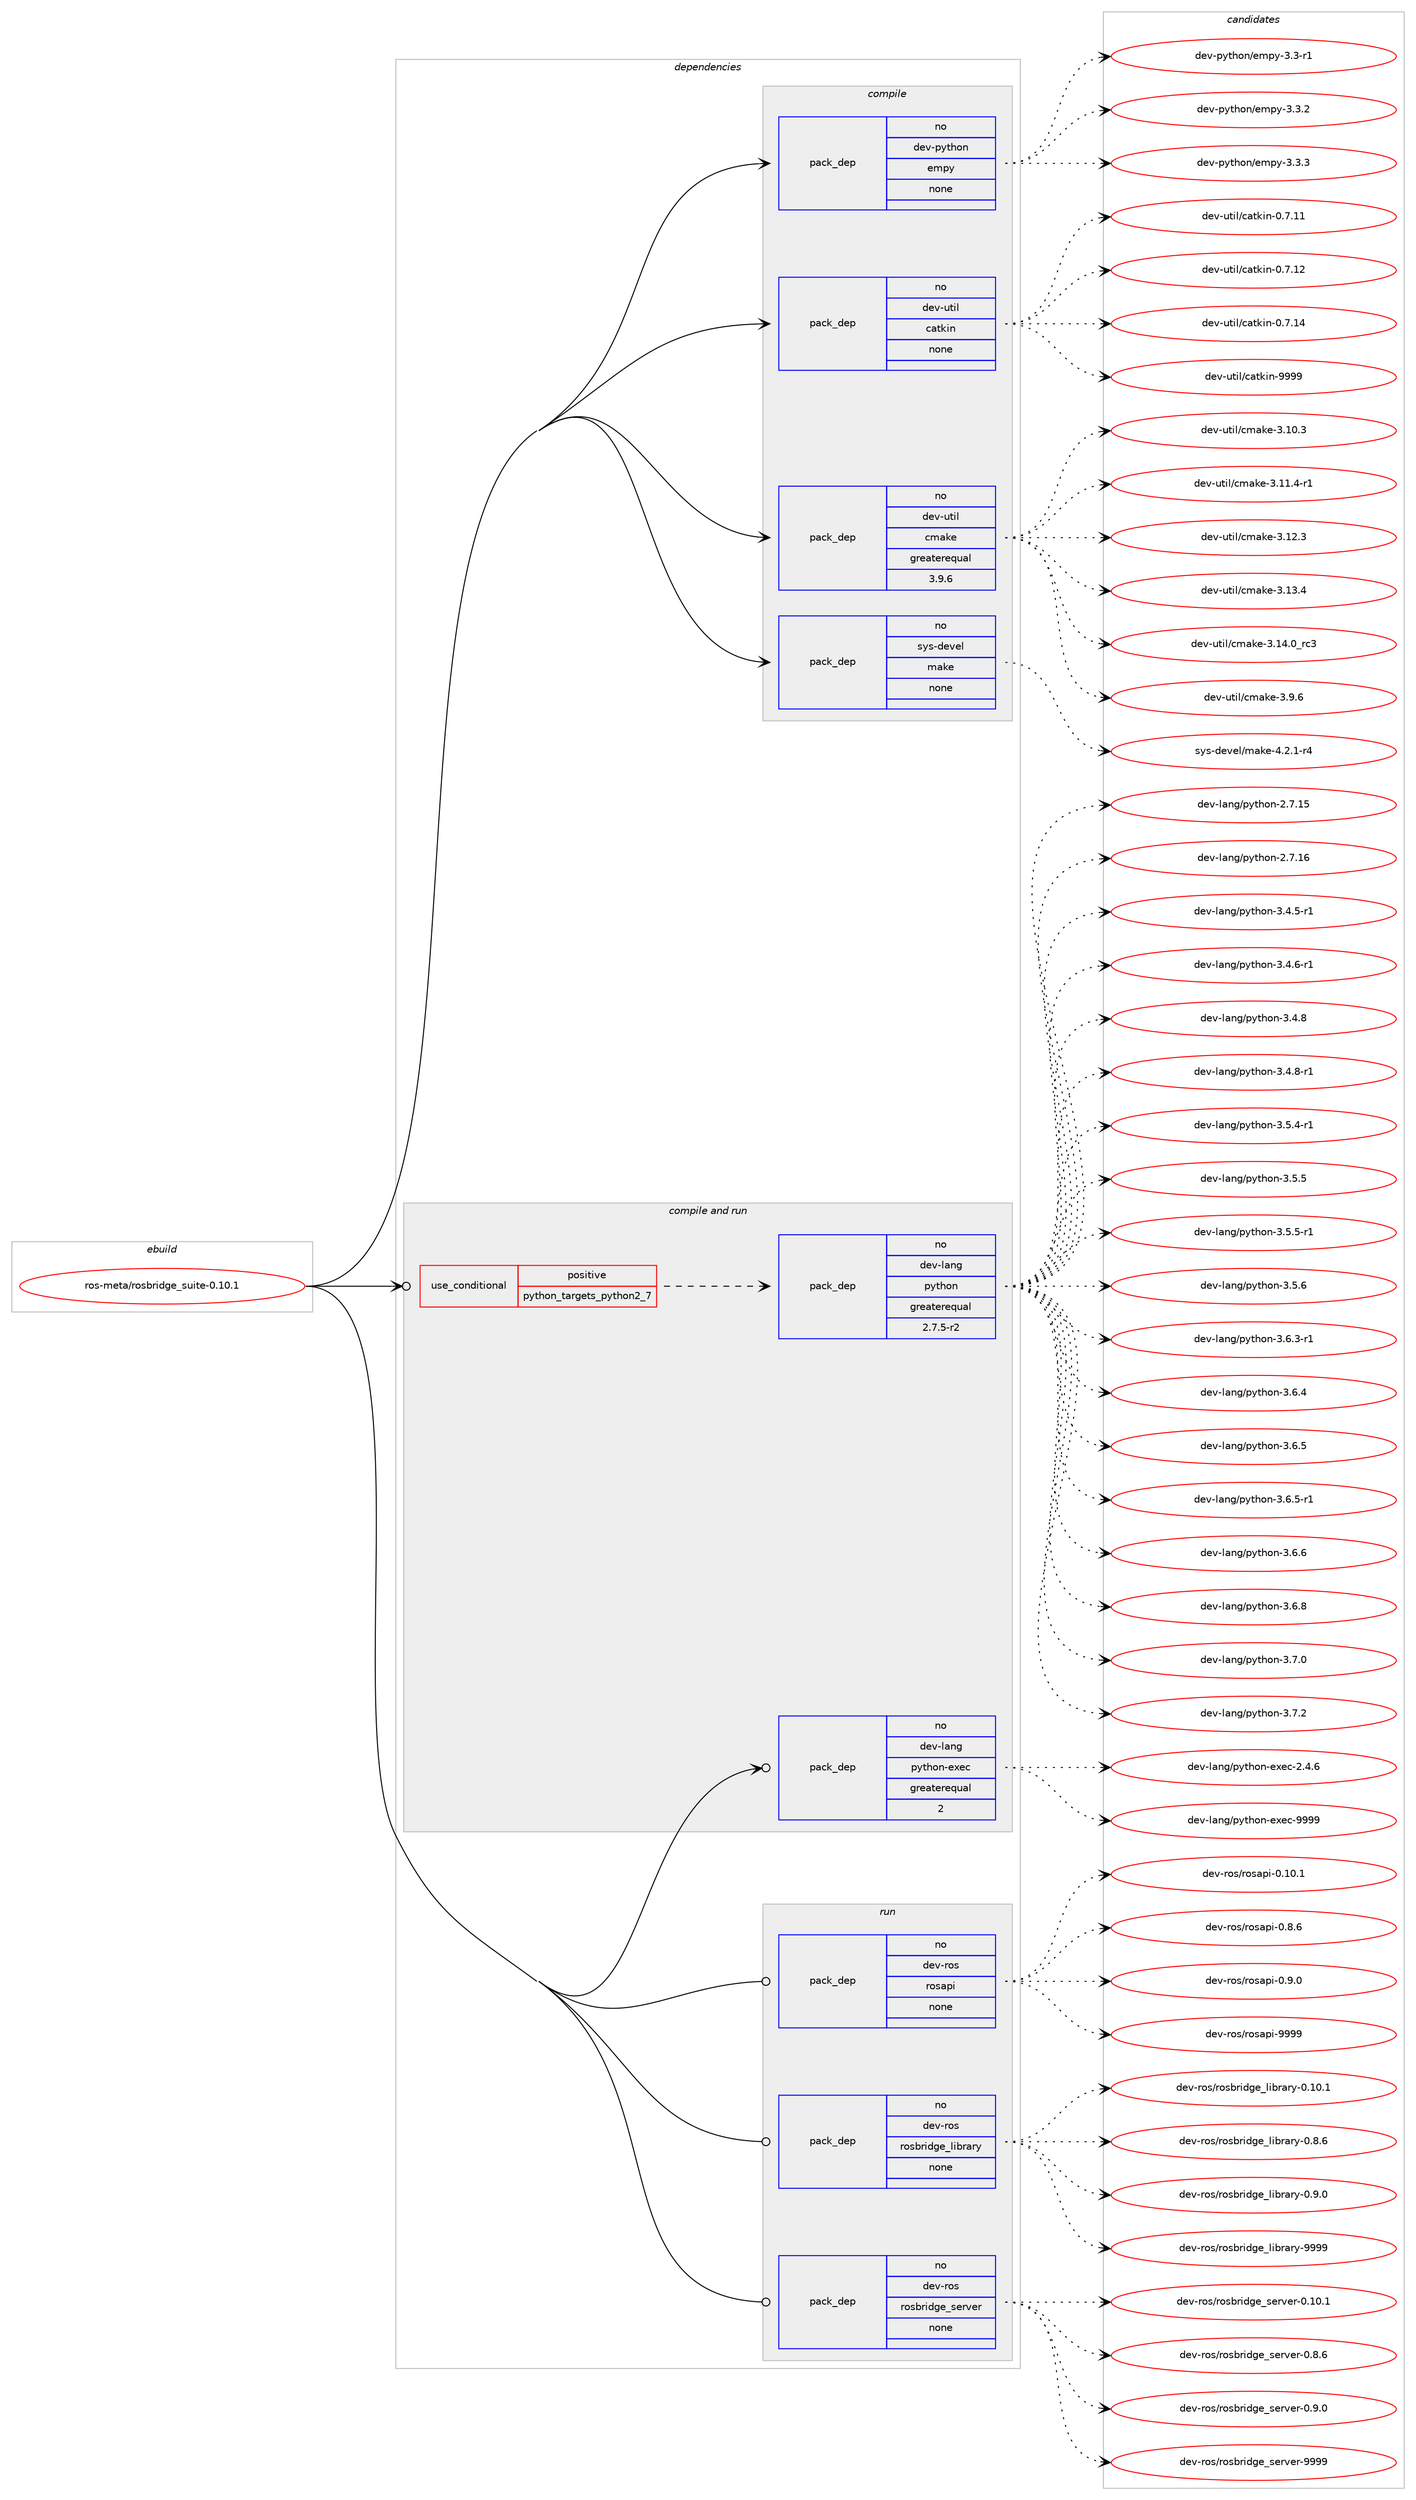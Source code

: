 digraph prolog {

# *************
# Graph options
# *************

newrank=true;
concentrate=true;
compound=true;
graph [rankdir=LR,fontname=Helvetica,fontsize=10,ranksep=1.5];#, ranksep=2.5, nodesep=0.2];
edge  [arrowhead=vee];
node  [fontname=Helvetica,fontsize=10];

# **********
# The ebuild
# **********

subgraph cluster_leftcol {
color=gray;
rank=same;
label=<<i>ebuild</i>>;
id [label="ros-meta/rosbridge_suite-0.10.1", color=red, width=4, href="../ros-meta/rosbridge_suite-0.10.1.svg"];
}

# ****************
# The dependencies
# ****************

subgraph cluster_midcol {
color=gray;
label=<<i>dependencies</i>>;
subgraph cluster_compile {
fillcolor="#eeeeee";
style=filled;
label=<<i>compile</i>>;
subgraph pack1204910 {
dependency1684259 [label=<<TABLE BORDER="0" CELLBORDER="1" CELLSPACING="0" CELLPADDING="4" WIDTH="220"><TR><TD ROWSPAN="6" CELLPADDING="30">pack_dep</TD></TR><TR><TD WIDTH="110">no</TD></TR><TR><TD>dev-python</TD></TR><TR><TD>empy</TD></TR><TR><TD>none</TD></TR><TR><TD></TD></TR></TABLE>>, shape=none, color=blue];
}
id:e -> dependency1684259:w [weight=20,style="solid",arrowhead="vee"];
subgraph pack1204911 {
dependency1684260 [label=<<TABLE BORDER="0" CELLBORDER="1" CELLSPACING="0" CELLPADDING="4" WIDTH="220"><TR><TD ROWSPAN="6" CELLPADDING="30">pack_dep</TD></TR><TR><TD WIDTH="110">no</TD></TR><TR><TD>dev-util</TD></TR><TR><TD>catkin</TD></TR><TR><TD>none</TD></TR><TR><TD></TD></TR></TABLE>>, shape=none, color=blue];
}
id:e -> dependency1684260:w [weight=20,style="solid",arrowhead="vee"];
subgraph pack1204912 {
dependency1684261 [label=<<TABLE BORDER="0" CELLBORDER="1" CELLSPACING="0" CELLPADDING="4" WIDTH="220"><TR><TD ROWSPAN="6" CELLPADDING="30">pack_dep</TD></TR><TR><TD WIDTH="110">no</TD></TR><TR><TD>dev-util</TD></TR><TR><TD>cmake</TD></TR><TR><TD>greaterequal</TD></TR><TR><TD>3.9.6</TD></TR></TABLE>>, shape=none, color=blue];
}
id:e -> dependency1684261:w [weight=20,style="solid",arrowhead="vee"];
subgraph pack1204913 {
dependency1684262 [label=<<TABLE BORDER="0" CELLBORDER="1" CELLSPACING="0" CELLPADDING="4" WIDTH="220"><TR><TD ROWSPAN="6" CELLPADDING="30">pack_dep</TD></TR><TR><TD WIDTH="110">no</TD></TR><TR><TD>sys-devel</TD></TR><TR><TD>make</TD></TR><TR><TD>none</TD></TR><TR><TD></TD></TR></TABLE>>, shape=none, color=blue];
}
id:e -> dependency1684262:w [weight=20,style="solid",arrowhead="vee"];
}
subgraph cluster_compileandrun {
fillcolor="#eeeeee";
style=filled;
label=<<i>compile and run</i>>;
subgraph cond451820 {
dependency1684263 [label=<<TABLE BORDER="0" CELLBORDER="1" CELLSPACING="0" CELLPADDING="4"><TR><TD ROWSPAN="3" CELLPADDING="10">use_conditional</TD></TR><TR><TD>positive</TD></TR><TR><TD>python_targets_python2_7</TD></TR></TABLE>>, shape=none, color=red];
subgraph pack1204914 {
dependency1684264 [label=<<TABLE BORDER="0" CELLBORDER="1" CELLSPACING="0" CELLPADDING="4" WIDTH="220"><TR><TD ROWSPAN="6" CELLPADDING="30">pack_dep</TD></TR><TR><TD WIDTH="110">no</TD></TR><TR><TD>dev-lang</TD></TR><TR><TD>python</TD></TR><TR><TD>greaterequal</TD></TR><TR><TD>2.7.5-r2</TD></TR></TABLE>>, shape=none, color=blue];
}
dependency1684263:e -> dependency1684264:w [weight=20,style="dashed",arrowhead="vee"];
}
id:e -> dependency1684263:w [weight=20,style="solid",arrowhead="odotvee"];
subgraph pack1204915 {
dependency1684265 [label=<<TABLE BORDER="0" CELLBORDER="1" CELLSPACING="0" CELLPADDING="4" WIDTH="220"><TR><TD ROWSPAN="6" CELLPADDING="30">pack_dep</TD></TR><TR><TD WIDTH="110">no</TD></TR><TR><TD>dev-lang</TD></TR><TR><TD>python-exec</TD></TR><TR><TD>greaterequal</TD></TR><TR><TD>2</TD></TR></TABLE>>, shape=none, color=blue];
}
id:e -> dependency1684265:w [weight=20,style="solid",arrowhead="odotvee"];
}
subgraph cluster_run {
fillcolor="#eeeeee";
style=filled;
label=<<i>run</i>>;
subgraph pack1204916 {
dependency1684266 [label=<<TABLE BORDER="0" CELLBORDER="1" CELLSPACING="0" CELLPADDING="4" WIDTH="220"><TR><TD ROWSPAN="6" CELLPADDING="30">pack_dep</TD></TR><TR><TD WIDTH="110">no</TD></TR><TR><TD>dev-ros</TD></TR><TR><TD>rosapi</TD></TR><TR><TD>none</TD></TR><TR><TD></TD></TR></TABLE>>, shape=none, color=blue];
}
id:e -> dependency1684266:w [weight=20,style="solid",arrowhead="odot"];
subgraph pack1204917 {
dependency1684267 [label=<<TABLE BORDER="0" CELLBORDER="1" CELLSPACING="0" CELLPADDING="4" WIDTH="220"><TR><TD ROWSPAN="6" CELLPADDING="30">pack_dep</TD></TR><TR><TD WIDTH="110">no</TD></TR><TR><TD>dev-ros</TD></TR><TR><TD>rosbridge_library</TD></TR><TR><TD>none</TD></TR><TR><TD></TD></TR></TABLE>>, shape=none, color=blue];
}
id:e -> dependency1684267:w [weight=20,style="solid",arrowhead="odot"];
subgraph pack1204918 {
dependency1684268 [label=<<TABLE BORDER="0" CELLBORDER="1" CELLSPACING="0" CELLPADDING="4" WIDTH="220"><TR><TD ROWSPAN="6" CELLPADDING="30">pack_dep</TD></TR><TR><TD WIDTH="110">no</TD></TR><TR><TD>dev-ros</TD></TR><TR><TD>rosbridge_server</TD></TR><TR><TD>none</TD></TR><TR><TD></TD></TR></TABLE>>, shape=none, color=blue];
}
id:e -> dependency1684268:w [weight=20,style="solid",arrowhead="odot"];
}
}

# **************
# The candidates
# **************

subgraph cluster_choices {
rank=same;
color=gray;
label=<<i>candidates</i>>;

subgraph choice1204910 {
color=black;
nodesep=1;
choice1001011184511212111610411111047101109112121455146514511449 [label="dev-python/empy-3.3-r1", color=red, width=4,href="../dev-python/empy-3.3-r1.svg"];
choice1001011184511212111610411111047101109112121455146514650 [label="dev-python/empy-3.3.2", color=red, width=4,href="../dev-python/empy-3.3.2.svg"];
choice1001011184511212111610411111047101109112121455146514651 [label="dev-python/empy-3.3.3", color=red, width=4,href="../dev-python/empy-3.3.3.svg"];
dependency1684259:e -> choice1001011184511212111610411111047101109112121455146514511449:w [style=dotted,weight="100"];
dependency1684259:e -> choice1001011184511212111610411111047101109112121455146514650:w [style=dotted,weight="100"];
dependency1684259:e -> choice1001011184511212111610411111047101109112121455146514651:w [style=dotted,weight="100"];
}
subgraph choice1204911 {
color=black;
nodesep=1;
choice1001011184511711610510847999711610710511045484655464949 [label="dev-util/catkin-0.7.11", color=red, width=4,href="../dev-util/catkin-0.7.11.svg"];
choice1001011184511711610510847999711610710511045484655464950 [label="dev-util/catkin-0.7.12", color=red, width=4,href="../dev-util/catkin-0.7.12.svg"];
choice1001011184511711610510847999711610710511045484655464952 [label="dev-util/catkin-0.7.14", color=red, width=4,href="../dev-util/catkin-0.7.14.svg"];
choice100101118451171161051084799971161071051104557575757 [label="dev-util/catkin-9999", color=red, width=4,href="../dev-util/catkin-9999.svg"];
dependency1684260:e -> choice1001011184511711610510847999711610710511045484655464949:w [style=dotted,weight="100"];
dependency1684260:e -> choice1001011184511711610510847999711610710511045484655464950:w [style=dotted,weight="100"];
dependency1684260:e -> choice1001011184511711610510847999711610710511045484655464952:w [style=dotted,weight="100"];
dependency1684260:e -> choice100101118451171161051084799971161071051104557575757:w [style=dotted,weight="100"];
}
subgraph choice1204912 {
color=black;
nodesep=1;
choice1001011184511711610510847991099710710145514649484651 [label="dev-util/cmake-3.10.3", color=red, width=4,href="../dev-util/cmake-3.10.3.svg"];
choice10010111845117116105108479910997107101455146494946524511449 [label="dev-util/cmake-3.11.4-r1", color=red, width=4,href="../dev-util/cmake-3.11.4-r1.svg"];
choice1001011184511711610510847991099710710145514649504651 [label="dev-util/cmake-3.12.3", color=red, width=4,href="../dev-util/cmake-3.12.3.svg"];
choice1001011184511711610510847991099710710145514649514652 [label="dev-util/cmake-3.13.4", color=red, width=4,href="../dev-util/cmake-3.13.4.svg"];
choice1001011184511711610510847991099710710145514649524648951149951 [label="dev-util/cmake-3.14.0_rc3", color=red, width=4,href="../dev-util/cmake-3.14.0_rc3.svg"];
choice10010111845117116105108479910997107101455146574654 [label="dev-util/cmake-3.9.6", color=red, width=4,href="../dev-util/cmake-3.9.6.svg"];
dependency1684261:e -> choice1001011184511711610510847991099710710145514649484651:w [style=dotted,weight="100"];
dependency1684261:e -> choice10010111845117116105108479910997107101455146494946524511449:w [style=dotted,weight="100"];
dependency1684261:e -> choice1001011184511711610510847991099710710145514649504651:w [style=dotted,weight="100"];
dependency1684261:e -> choice1001011184511711610510847991099710710145514649514652:w [style=dotted,weight="100"];
dependency1684261:e -> choice1001011184511711610510847991099710710145514649524648951149951:w [style=dotted,weight="100"];
dependency1684261:e -> choice10010111845117116105108479910997107101455146574654:w [style=dotted,weight="100"];
}
subgraph choice1204913 {
color=black;
nodesep=1;
choice1151211154510010111810110847109971071014552465046494511452 [label="sys-devel/make-4.2.1-r4", color=red, width=4,href="../sys-devel/make-4.2.1-r4.svg"];
dependency1684262:e -> choice1151211154510010111810110847109971071014552465046494511452:w [style=dotted,weight="100"];
}
subgraph choice1204914 {
color=black;
nodesep=1;
choice10010111845108971101034711212111610411111045504655464953 [label="dev-lang/python-2.7.15", color=red, width=4,href="../dev-lang/python-2.7.15.svg"];
choice10010111845108971101034711212111610411111045504655464954 [label="dev-lang/python-2.7.16", color=red, width=4,href="../dev-lang/python-2.7.16.svg"];
choice1001011184510897110103471121211161041111104551465246534511449 [label="dev-lang/python-3.4.5-r1", color=red, width=4,href="../dev-lang/python-3.4.5-r1.svg"];
choice1001011184510897110103471121211161041111104551465246544511449 [label="dev-lang/python-3.4.6-r1", color=red, width=4,href="../dev-lang/python-3.4.6-r1.svg"];
choice100101118451089711010347112121116104111110455146524656 [label="dev-lang/python-3.4.8", color=red, width=4,href="../dev-lang/python-3.4.8.svg"];
choice1001011184510897110103471121211161041111104551465246564511449 [label="dev-lang/python-3.4.8-r1", color=red, width=4,href="../dev-lang/python-3.4.8-r1.svg"];
choice1001011184510897110103471121211161041111104551465346524511449 [label="dev-lang/python-3.5.4-r1", color=red, width=4,href="../dev-lang/python-3.5.4-r1.svg"];
choice100101118451089711010347112121116104111110455146534653 [label="dev-lang/python-3.5.5", color=red, width=4,href="../dev-lang/python-3.5.5.svg"];
choice1001011184510897110103471121211161041111104551465346534511449 [label="dev-lang/python-3.5.5-r1", color=red, width=4,href="../dev-lang/python-3.5.5-r1.svg"];
choice100101118451089711010347112121116104111110455146534654 [label="dev-lang/python-3.5.6", color=red, width=4,href="../dev-lang/python-3.5.6.svg"];
choice1001011184510897110103471121211161041111104551465446514511449 [label="dev-lang/python-3.6.3-r1", color=red, width=4,href="../dev-lang/python-3.6.3-r1.svg"];
choice100101118451089711010347112121116104111110455146544652 [label="dev-lang/python-3.6.4", color=red, width=4,href="../dev-lang/python-3.6.4.svg"];
choice100101118451089711010347112121116104111110455146544653 [label="dev-lang/python-3.6.5", color=red, width=4,href="../dev-lang/python-3.6.5.svg"];
choice1001011184510897110103471121211161041111104551465446534511449 [label="dev-lang/python-3.6.5-r1", color=red, width=4,href="../dev-lang/python-3.6.5-r1.svg"];
choice100101118451089711010347112121116104111110455146544654 [label="dev-lang/python-3.6.6", color=red, width=4,href="../dev-lang/python-3.6.6.svg"];
choice100101118451089711010347112121116104111110455146544656 [label="dev-lang/python-3.6.8", color=red, width=4,href="../dev-lang/python-3.6.8.svg"];
choice100101118451089711010347112121116104111110455146554648 [label="dev-lang/python-3.7.0", color=red, width=4,href="../dev-lang/python-3.7.0.svg"];
choice100101118451089711010347112121116104111110455146554650 [label="dev-lang/python-3.7.2", color=red, width=4,href="../dev-lang/python-3.7.2.svg"];
dependency1684264:e -> choice10010111845108971101034711212111610411111045504655464953:w [style=dotted,weight="100"];
dependency1684264:e -> choice10010111845108971101034711212111610411111045504655464954:w [style=dotted,weight="100"];
dependency1684264:e -> choice1001011184510897110103471121211161041111104551465246534511449:w [style=dotted,weight="100"];
dependency1684264:e -> choice1001011184510897110103471121211161041111104551465246544511449:w [style=dotted,weight="100"];
dependency1684264:e -> choice100101118451089711010347112121116104111110455146524656:w [style=dotted,weight="100"];
dependency1684264:e -> choice1001011184510897110103471121211161041111104551465246564511449:w [style=dotted,weight="100"];
dependency1684264:e -> choice1001011184510897110103471121211161041111104551465346524511449:w [style=dotted,weight="100"];
dependency1684264:e -> choice100101118451089711010347112121116104111110455146534653:w [style=dotted,weight="100"];
dependency1684264:e -> choice1001011184510897110103471121211161041111104551465346534511449:w [style=dotted,weight="100"];
dependency1684264:e -> choice100101118451089711010347112121116104111110455146534654:w [style=dotted,weight="100"];
dependency1684264:e -> choice1001011184510897110103471121211161041111104551465446514511449:w [style=dotted,weight="100"];
dependency1684264:e -> choice100101118451089711010347112121116104111110455146544652:w [style=dotted,weight="100"];
dependency1684264:e -> choice100101118451089711010347112121116104111110455146544653:w [style=dotted,weight="100"];
dependency1684264:e -> choice1001011184510897110103471121211161041111104551465446534511449:w [style=dotted,weight="100"];
dependency1684264:e -> choice100101118451089711010347112121116104111110455146544654:w [style=dotted,weight="100"];
dependency1684264:e -> choice100101118451089711010347112121116104111110455146544656:w [style=dotted,weight="100"];
dependency1684264:e -> choice100101118451089711010347112121116104111110455146554648:w [style=dotted,weight="100"];
dependency1684264:e -> choice100101118451089711010347112121116104111110455146554650:w [style=dotted,weight="100"];
}
subgraph choice1204915 {
color=black;
nodesep=1;
choice1001011184510897110103471121211161041111104510112010199455046524654 [label="dev-lang/python-exec-2.4.6", color=red, width=4,href="../dev-lang/python-exec-2.4.6.svg"];
choice10010111845108971101034711212111610411111045101120101994557575757 [label="dev-lang/python-exec-9999", color=red, width=4,href="../dev-lang/python-exec-9999.svg"];
dependency1684265:e -> choice1001011184510897110103471121211161041111104510112010199455046524654:w [style=dotted,weight="100"];
dependency1684265:e -> choice10010111845108971101034711212111610411111045101120101994557575757:w [style=dotted,weight="100"];
}
subgraph choice1204916 {
color=black;
nodesep=1;
choice10010111845114111115471141111159711210545484649484649 [label="dev-ros/rosapi-0.10.1", color=red, width=4,href="../dev-ros/rosapi-0.10.1.svg"];
choice100101118451141111154711411111597112105454846564654 [label="dev-ros/rosapi-0.8.6", color=red, width=4,href="../dev-ros/rosapi-0.8.6.svg"];
choice100101118451141111154711411111597112105454846574648 [label="dev-ros/rosapi-0.9.0", color=red, width=4,href="../dev-ros/rosapi-0.9.0.svg"];
choice1001011184511411111547114111115971121054557575757 [label="dev-ros/rosapi-9999", color=red, width=4,href="../dev-ros/rosapi-9999.svg"];
dependency1684266:e -> choice10010111845114111115471141111159711210545484649484649:w [style=dotted,weight="100"];
dependency1684266:e -> choice100101118451141111154711411111597112105454846564654:w [style=dotted,weight="100"];
dependency1684266:e -> choice100101118451141111154711411111597112105454846574648:w [style=dotted,weight="100"];
dependency1684266:e -> choice1001011184511411111547114111115971121054557575757:w [style=dotted,weight="100"];
}
subgraph choice1204917 {
color=black;
nodesep=1;
choice10010111845114111115471141111159811410510010310195108105981149711412145484649484649 [label="dev-ros/rosbridge_library-0.10.1", color=red, width=4,href="../dev-ros/rosbridge_library-0.10.1.svg"];
choice100101118451141111154711411111598114105100103101951081059811497114121454846564654 [label="dev-ros/rosbridge_library-0.8.6", color=red, width=4,href="../dev-ros/rosbridge_library-0.8.6.svg"];
choice100101118451141111154711411111598114105100103101951081059811497114121454846574648 [label="dev-ros/rosbridge_library-0.9.0", color=red, width=4,href="../dev-ros/rosbridge_library-0.9.0.svg"];
choice1001011184511411111547114111115981141051001031019510810598114971141214557575757 [label="dev-ros/rosbridge_library-9999", color=red, width=4,href="../dev-ros/rosbridge_library-9999.svg"];
dependency1684267:e -> choice10010111845114111115471141111159811410510010310195108105981149711412145484649484649:w [style=dotted,weight="100"];
dependency1684267:e -> choice100101118451141111154711411111598114105100103101951081059811497114121454846564654:w [style=dotted,weight="100"];
dependency1684267:e -> choice100101118451141111154711411111598114105100103101951081059811497114121454846574648:w [style=dotted,weight="100"];
dependency1684267:e -> choice1001011184511411111547114111115981141051001031019510810598114971141214557575757:w [style=dotted,weight="100"];
}
subgraph choice1204918 {
color=black;
nodesep=1;
choice1001011184511411111547114111115981141051001031019511510111411810111445484649484649 [label="dev-ros/rosbridge_server-0.10.1", color=red, width=4,href="../dev-ros/rosbridge_server-0.10.1.svg"];
choice10010111845114111115471141111159811410510010310195115101114118101114454846564654 [label="dev-ros/rosbridge_server-0.8.6", color=red, width=4,href="../dev-ros/rosbridge_server-0.8.6.svg"];
choice10010111845114111115471141111159811410510010310195115101114118101114454846574648 [label="dev-ros/rosbridge_server-0.9.0", color=red, width=4,href="../dev-ros/rosbridge_server-0.9.0.svg"];
choice100101118451141111154711411111598114105100103101951151011141181011144557575757 [label="dev-ros/rosbridge_server-9999", color=red, width=4,href="../dev-ros/rosbridge_server-9999.svg"];
dependency1684268:e -> choice1001011184511411111547114111115981141051001031019511510111411810111445484649484649:w [style=dotted,weight="100"];
dependency1684268:e -> choice10010111845114111115471141111159811410510010310195115101114118101114454846564654:w [style=dotted,weight="100"];
dependency1684268:e -> choice10010111845114111115471141111159811410510010310195115101114118101114454846574648:w [style=dotted,weight="100"];
dependency1684268:e -> choice100101118451141111154711411111598114105100103101951151011141181011144557575757:w [style=dotted,weight="100"];
}
}

}

